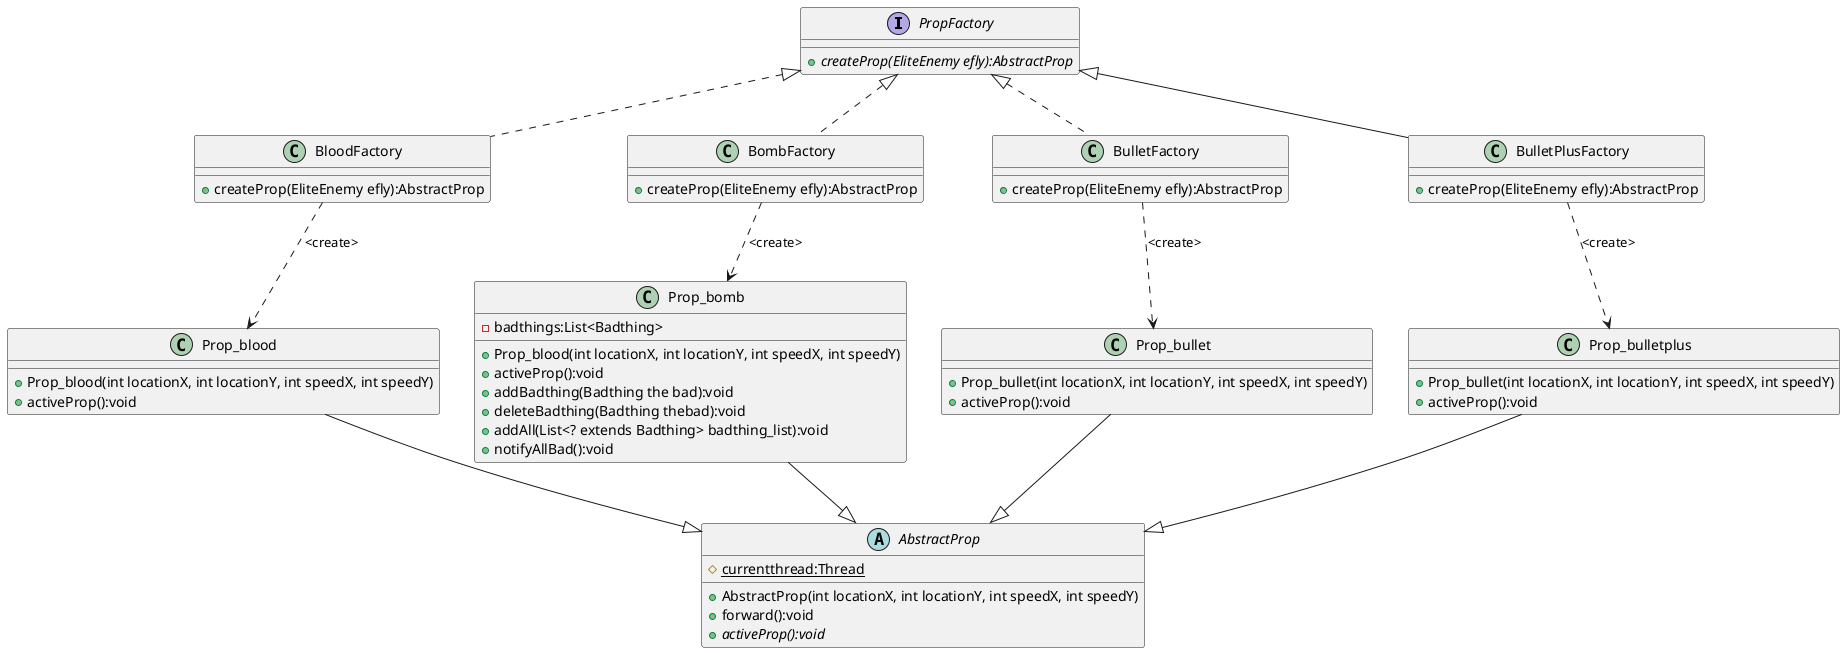 @startuml
interface PropFactory{
    + {abstract} createProp(EliteEnemy efly):AbstractProp
}

class BloodFactory{
    + createProp(EliteEnemy efly):AbstractProp
}

class BombFactory{
    +  createProp(EliteEnemy efly):AbstractProp
}

class BulletFactory{
    +  createProp(EliteEnemy efly):AbstractProp
}

class BulletPlusFactory{
    +  createProp(EliteEnemy efly):AbstractProp
}

PropFactory <|.. BloodFactory
PropFactory <|.. BombFactory
PropFactory <|.. BulletFactory
PropFactory <|-- BulletPlusFactory

abstract class AbstractProp
{   
    # {static} currentthread:Thread
    + AbstractProp(int locationX, int locationY, int speedX, int speedY)
    + forward():void
    + {abstract} activeProp():void
}

class Prop_bullet{
    + Prop_bullet(int locationX, int locationY, int speedX, int speedY)
    + activeProp():void
}


class Prop_bomb{
    - badthings:List<Badthing>
    + Prop_blood(int locationX, int locationY, int speedX, int speedY)
    + activeProp():void
    + addBadthing(Badthing the bad):void
    + deleteBadthing(Badthing thebad):void
    + addAll(List<? extends Badthing> badthing_list):void
    + notifyAllBad():void
}

class Prop_bulletplus{
    + Prop_bullet(int locationX, int locationY, int speedX, int speedY)
    + activeProp():void   
}

class Prop_blood{
    + Prop_blood(int locationX, int locationY, int speedX, int speedY)
    + activeProp():void   
}


AbstractProp <|-up- Prop_blood
AbstractProp <|-up- Prop_bomb
AbstractProp <|-up- Prop_bullet
AbstractProp <|-up- Prop_bulletplus

BloodFactory .down.> Prop_blood: <create>
BombFactory .down.> Prop_bomb:<create>
BulletFactory .down.> Prop_bullet:<create>
BulletPlusFactory .down.> Prop_bulletplus:<create>

@enduml